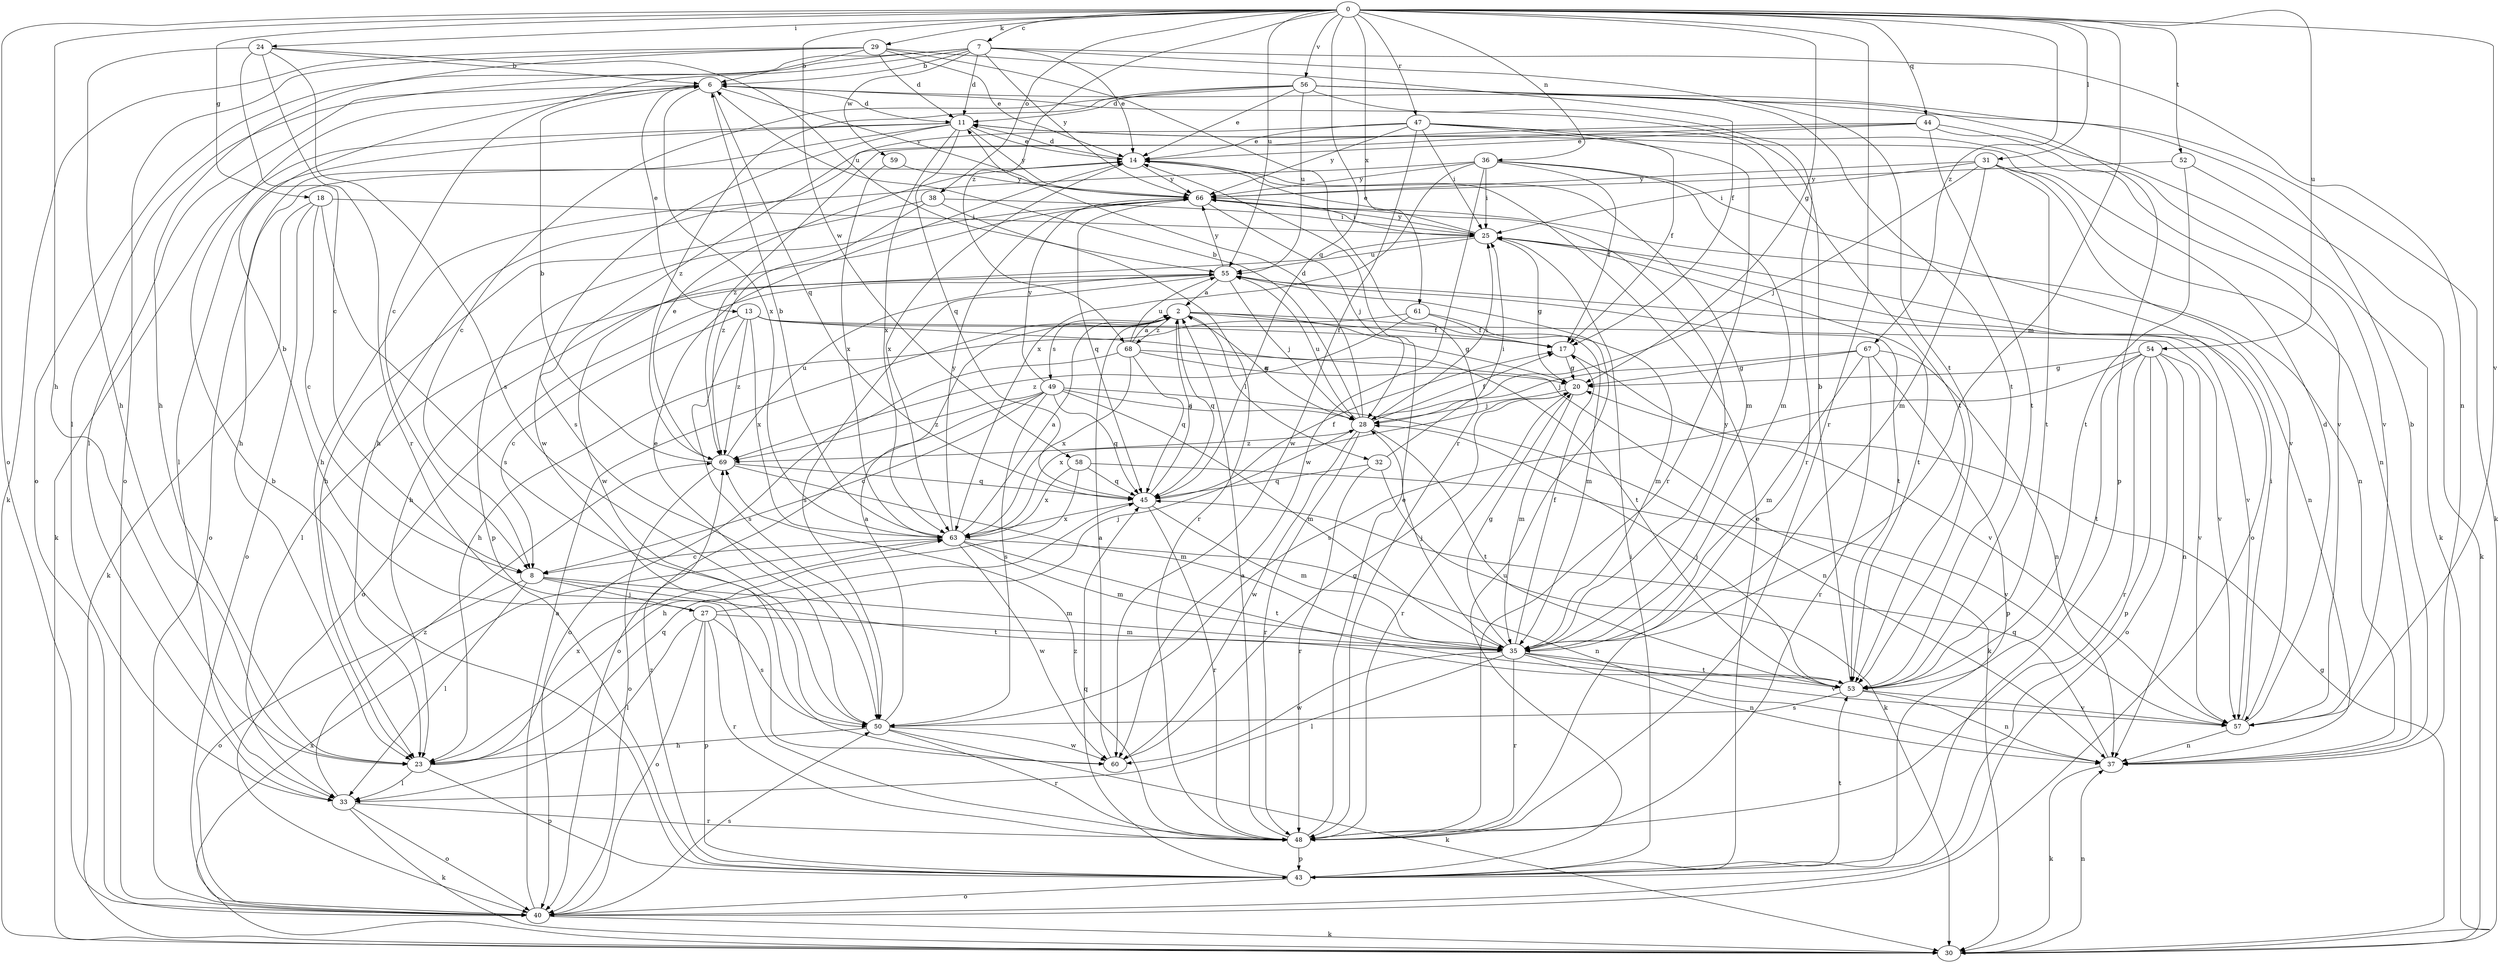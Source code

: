 strict digraph  {
0;
2;
6;
7;
8;
11;
13;
14;
17;
18;
20;
23;
24;
25;
27;
28;
29;
30;
31;
32;
33;
35;
36;
37;
38;
40;
43;
44;
45;
47;
48;
49;
50;
52;
53;
54;
55;
56;
57;
58;
59;
60;
61;
63;
66;
67;
68;
69;
0 -> 7  [label=c];
0 -> 18  [label=g];
0 -> 20  [label=g];
0 -> 23  [label=h];
0 -> 24  [label=i];
0 -> 29  [label=k];
0 -> 31  [label=l];
0 -> 35  [label=m];
0 -> 36  [label=n];
0 -> 38  [label=o];
0 -> 40  [label=o];
0 -> 44  [label=q];
0 -> 45  [label=q];
0 -> 47  [label=r];
0 -> 48  [label=r];
0 -> 52  [label=t];
0 -> 54  [label=u];
0 -> 55  [label=u];
0 -> 56  [label=v];
0 -> 57  [label=v];
0 -> 58  [label=w];
0 -> 61  [label=x];
0 -> 67  [label=z];
0 -> 68  [label=z];
2 -> 17  [label=f];
2 -> 20  [label=g];
2 -> 32  [label=l];
2 -> 35  [label=m];
2 -> 45  [label=q];
2 -> 49  [label=s];
2 -> 68  [label=z];
6 -> 11  [label=d];
6 -> 13  [label=e];
6 -> 33  [label=l];
6 -> 45  [label=q];
6 -> 63  [label=x];
6 -> 66  [label=y];
7 -> 6  [label=b];
7 -> 8  [label=c];
7 -> 11  [label=d];
7 -> 14  [label=e];
7 -> 33  [label=l];
7 -> 37  [label=n];
7 -> 40  [label=o];
7 -> 53  [label=t];
7 -> 59  [label=w];
7 -> 66  [label=y];
8 -> 27  [label=j];
8 -> 33  [label=l];
8 -> 35  [label=m];
8 -> 40  [label=o];
8 -> 53  [label=t];
11 -> 14  [label=e];
11 -> 23  [label=h];
11 -> 30  [label=k];
11 -> 33  [label=l];
11 -> 45  [label=q];
11 -> 57  [label=v];
11 -> 60  [label=w];
11 -> 63  [label=x];
11 -> 66  [label=y];
13 -> 8  [label=c];
13 -> 17  [label=f];
13 -> 50  [label=s];
13 -> 53  [label=t];
13 -> 57  [label=v];
13 -> 63  [label=x];
13 -> 69  [label=z];
14 -> 11  [label=d];
14 -> 35  [label=m];
14 -> 40  [label=o];
14 -> 63  [label=x];
14 -> 66  [label=y];
17 -> 20  [label=g];
17 -> 57  [label=v];
18 -> 8  [label=c];
18 -> 25  [label=i];
18 -> 30  [label=k];
18 -> 40  [label=o];
18 -> 50  [label=s];
20 -> 28  [label=j];
20 -> 35  [label=m];
20 -> 48  [label=r];
20 -> 63  [label=x];
23 -> 33  [label=l];
23 -> 43  [label=p];
23 -> 45  [label=q];
23 -> 63  [label=x];
24 -> 6  [label=b];
24 -> 8  [label=c];
24 -> 23  [label=h];
24 -> 48  [label=r];
24 -> 50  [label=s];
24 -> 55  [label=u];
25 -> 14  [label=e];
25 -> 20  [label=g];
25 -> 23  [label=h];
25 -> 37  [label=n];
25 -> 53  [label=t];
25 -> 55  [label=u];
25 -> 66  [label=y];
27 -> 6  [label=b];
27 -> 28  [label=j];
27 -> 33  [label=l];
27 -> 35  [label=m];
27 -> 40  [label=o];
27 -> 43  [label=p];
27 -> 48  [label=r];
27 -> 50  [label=s];
28 -> 2  [label=a];
28 -> 6  [label=b];
28 -> 11  [label=d];
28 -> 17  [label=f];
28 -> 25  [label=i];
28 -> 48  [label=r];
28 -> 53  [label=t];
28 -> 55  [label=u];
28 -> 60  [label=w];
28 -> 69  [label=z];
29 -> 6  [label=b];
29 -> 11  [label=d];
29 -> 14  [label=e];
29 -> 17  [label=f];
29 -> 23  [label=h];
29 -> 30  [label=k];
29 -> 40  [label=o];
29 -> 48  [label=r];
30 -> 20  [label=g];
30 -> 37  [label=n];
30 -> 63  [label=x];
31 -> 25  [label=i];
31 -> 28  [label=j];
31 -> 35  [label=m];
31 -> 37  [label=n];
31 -> 53  [label=t];
31 -> 57  [label=v];
31 -> 66  [label=y];
32 -> 25  [label=i];
32 -> 30  [label=k];
32 -> 45  [label=q];
32 -> 48  [label=r];
33 -> 30  [label=k];
33 -> 40  [label=o];
33 -> 48  [label=r];
33 -> 69  [label=z];
35 -> 17  [label=f];
35 -> 20  [label=g];
35 -> 28  [label=j];
35 -> 33  [label=l];
35 -> 37  [label=n];
35 -> 48  [label=r];
35 -> 53  [label=t];
35 -> 57  [label=v];
35 -> 60  [label=w];
35 -> 66  [label=y];
36 -> 17  [label=f];
36 -> 23  [label=h];
36 -> 25  [label=i];
36 -> 35  [label=m];
36 -> 40  [label=o];
36 -> 60  [label=w];
36 -> 63  [label=x];
36 -> 66  [label=y];
37 -> 6  [label=b];
37 -> 30  [label=k];
37 -> 45  [label=q];
38 -> 23  [label=h];
38 -> 25  [label=i];
38 -> 48  [label=r];
38 -> 69  [label=z];
40 -> 2  [label=a];
40 -> 30  [label=k];
40 -> 50  [label=s];
43 -> 6  [label=b];
43 -> 14  [label=e];
43 -> 25  [label=i];
43 -> 40  [label=o];
43 -> 45  [label=q];
43 -> 53  [label=t];
43 -> 55  [label=u];
43 -> 69  [label=z];
44 -> 14  [label=e];
44 -> 23  [label=h];
44 -> 30  [label=k];
44 -> 53  [label=t];
44 -> 57  [label=v];
44 -> 69  [label=z];
45 -> 2  [label=a];
45 -> 17  [label=f];
45 -> 35  [label=m];
45 -> 48  [label=r];
45 -> 63  [label=x];
47 -> 14  [label=e];
47 -> 17  [label=f];
47 -> 25  [label=i];
47 -> 48  [label=r];
47 -> 50  [label=s];
47 -> 53  [label=t];
47 -> 60  [label=w];
47 -> 66  [label=y];
48 -> 2  [label=a];
48 -> 14  [label=e];
48 -> 43  [label=p];
48 -> 69  [label=z];
49 -> 8  [label=c];
49 -> 28  [label=j];
49 -> 35  [label=m];
49 -> 37  [label=n];
49 -> 40  [label=o];
49 -> 45  [label=q];
49 -> 50  [label=s];
49 -> 66  [label=y];
49 -> 69  [label=z];
50 -> 2  [label=a];
50 -> 14  [label=e];
50 -> 23  [label=h];
50 -> 30  [label=k];
50 -> 48  [label=r];
50 -> 60  [label=w];
52 -> 30  [label=k];
52 -> 53  [label=t];
52 -> 66  [label=y];
53 -> 6  [label=b];
53 -> 28  [label=j];
53 -> 37  [label=n];
53 -> 50  [label=s];
53 -> 57  [label=v];
54 -> 20  [label=g];
54 -> 37  [label=n];
54 -> 40  [label=o];
54 -> 43  [label=p];
54 -> 48  [label=r];
54 -> 50  [label=s];
54 -> 53  [label=t];
54 -> 57  [label=v];
55 -> 2  [label=a];
55 -> 28  [label=j];
55 -> 33  [label=l];
55 -> 40  [label=o];
55 -> 50  [label=s];
55 -> 53  [label=t];
55 -> 57  [label=v];
55 -> 66  [label=y];
56 -> 8  [label=c];
56 -> 11  [label=d];
56 -> 14  [label=e];
56 -> 30  [label=k];
56 -> 43  [label=p];
56 -> 48  [label=r];
56 -> 53  [label=t];
56 -> 55  [label=u];
56 -> 69  [label=z];
57 -> 11  [label=d];
57 -> 25  [label=i];
57 -> 37  [label=n];
58 -> 23  [label=h];
58 -> 45  [label=q];
58 -> 57  [label=v];
58 -> 63  [label=x];
59 -> 63  [label=x];
59 -> 66  [label=y];
60 -> 2  [label=a];
60 -> 20  [label=g];
61 -> 17  [label=f];
61 -> 23  [label=h];
61 -> 35  [label=m];
61 -> 69  [label=z];
63 -> 2  [label=a];
63 -> 6  [label=b];
63 -> 8  [label=c];
63 -> 35  [label=m];
63 -> 37  [label=n];
63 -> 53  [label=t];
63 -> 60  [label=w];
63 -> 66  [label=y];
66 -> 25  [label=i];
66 -> 28  [label=j];
66 -> 37  [label=n];
66 -> 43  [label=p];
66 -> 45  [label=q];
66 -> 60  [label=w];
67 -> 20  [label=g];
67 -> 28  [label=j];
67 -> 35  [label=m];
67 -> 37  [label=n];
67 -> 43  [label=p];
67 -> 48  [label=r];
68 -> 2  [label=a];
68 -> 20  [label=g];
68 -> 30  [label=k];
68 -> 40  [label=o];
68 -> 45  [label=q];
68 -> 55  [label=u];
68 -> 63  [label=x];
69 -> 6  [label=b];
69 -> 14  [label=e];
69 -> 35  [label=m];
69 -> 40  [label=o];
69 -> 45  [label=q];
69 -> 55  [label=u];
}
